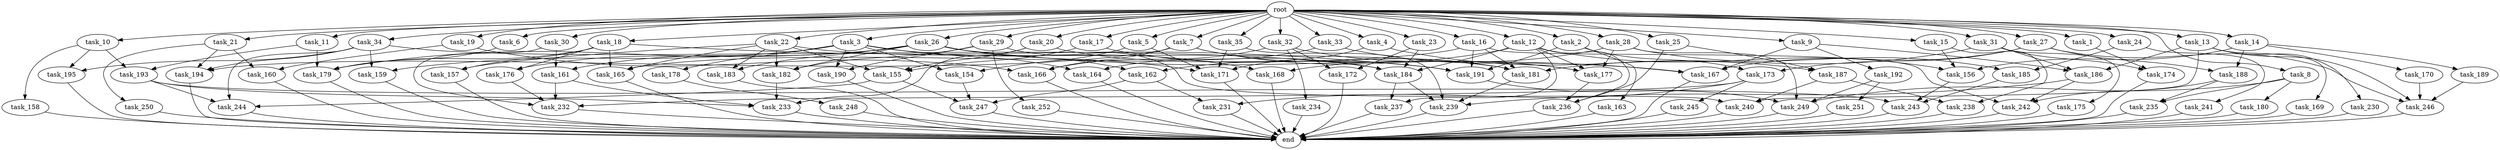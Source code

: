 digraph G {
  root [size="0.000000"];
  task_1 [size="1024.000000"];
  task_2 [size="1024.000000"];
  task_3 [size="1024.000000"];
  task_4 [size="1024.000000"];
  task_5 [size="1024.000000"];
  task_6 [size="1024.000000"];
  task_7 [size="1024.000000"];
  task_8 [size="1024.000000"];
  task_9 [size="1024.000000"];
  task_10 [size="1024.000000"];
  task_11 [size="1024.000000"];
  task_12 [size="1024.000000"];
  task_13 [size="1024.000000"];
  task_14 [size="1024.000000"];
  task_15 [size="1024.000000"];
  task_16 [size="1024.000000"];
  task_17 [size="1024.000000"];
  task_18 [size="1024.000000"];
  task_19 [size="1024.000000"];
  task_20 [size="1024.000000"];
  task_21 [size="1024.000000"];
  task_22 [size="1024.000000"];
  task_23 [size="1024.000000"];
  task_24 [size="1024.000000"];
  task_25 [size="1024.000000"];
  task_26 [size="1024.000000"];
  task_27 [size="1024.000000"];
  task_28 [size="1024.000000"];
  task_29 [size="1024.000000"];
  task_30 [size="1024.000000"];
  task_31 [size="1024.000000"];
  task_32 [size="1024.000000"];
  task_33 [size="1024.000000"];
  task_34 [size="1024.000000"];
  task_35 [size="1024.000000"];
  task_154 [size="1116691496960.000000"];
  task_155 [size="575525617664.000000"];
  task_156 [size="910533066752.000000"];
  task_157 [size="498216206336.000000"];
  task_158 [size="77309411328.000000"];
  task_159 [size="1116691496960.000000"];
  task_160 [size="1279900254208.000000"];
  task_161 [size="343597383680.000000"];
  task_162 [size="730144440320.000000"];
  task_163 [size="77309411328.000000"];
  task_164 [size="970662608896.000000"];
  task_165 [size="635655159808.000000"];
  task_166 [size="1151051235328.000000"];
  task_167 [size="1752346656768.000000"];
  task_168 [size="455266533376.000000"];
  task_169 [size="858993459200.000000"];
  task_170 [size="77309411328.000000"];
  task_171 [size="841813590016.000000"];
  task_172 [size="1073741824000.000000"];
  task_173 [size="936302870528.000000"];
  task_174 [size="730144440320.000000"];
  task_175 [size="309237645312.000000"];
  task_176 [size="498216206336.000000"];
  task_177 [size="1022202216448.000000"];
  task_178 [size="420906795008.000000"];
  task_179 [size="498216206336.000000"];
  task_180 [size="858993459200.000000"];
  task_181 [size="944892805120.000000"];
  task_182 [size="592705486848.000000"];
  task_183 [size="455266533376.000000"];
  task_184 [size="2327872274432.000000"];
  task_185 [size="68719476736.000000"];
  task_186 [size="1477468749824.000000"];
  task_187 [size="343597383680.000000"];
  task_188 [size="936302870528.000000"];
  task_189 [size="77309411328.000000"];
  task_190 [size="558345748480.000000"];
  task_191 [size="369367187456.000000"];
  task_192 [size="309237645312.000000"];
  task_193 [size="154618822656.000000"];
  task_194 [size="1194000908288.000000"];
  task_195 [size="773094113280.000000"];
  task_230 [size="858993459200.000000"];
  task_231 [size="498216206336.000000"];
  task_232 [size="1503238553600.000000"];
  task_233 [size="1125281431552.000000"];
  task_234 [size="214748364800.000000"];
  task_235 [size="1168231104512.000000"];
  task_236 [size="1314259992576.000000"];
  task_237 [size="730144440320.000000"];
  task_238 [size="558345748480.000000"];
  task_239 [size="1116691496960.000000"];
  task_240 [size="1417339207680.000000"];
  task_241 [size="34359738368.000000"];
  task_242 [size="755914244096.000000"];
  task_243 [size="1151051235328.000000"];
  task_244 [size="1769526525952.000000"];
  task_245 [size="77309411328.000000"];
  task_246 [size="2216203124736.000000"];
  task_247 [size="1357209665536.000000"];
  task_248 [size="695784701952.000000"];
  task_249 [size="1786706395136.000000"];
  task_250 [size="420906795008.000000"];
  task_251 [size="34359738368.000000"];
  task_252 [size="137438953472.000000"];
  end [size="0.000000"];

  root -> task_1 [size="1.000000"];
  root -> task_2 [size="1.000000"];
  root -> task_3 [size="1.000000"];
  root -> task_4 [size="1.000000"];
  root -> task_5 [size="1.000000"];
  root -> task_6 [size="1.000000"];
  root -> task_7 [size="1.000000"];
  root -> task_8 [size="1.000000"];
  root -> task_9 [size="1.000000"];
  root -> task_10 [size="1.000000"];
  root -> task_11 [size="1.000000"];
  root -> task_12 [size="1.000000"];
  root -> task_13 [size="1.000000"];
  root -> task_14 [size="1.000000"];
  root -> task_15 [size="1.000000"];
  root -> task_16 [size="1.000000"];
  root -> task_17 [size="1.000000"];
  root -> task_18 [size="1.000000"];
  root -> task_19 [size="1.000000"];
  root -> task_20 [size="1.000000"];
  root -> task_21 [size="1.000000"];
  root -> task_22 [size="1.000000"];
  root -> task_23 [size="1.000000"];
  root -> task_24 [size="1.000000"];
  root -> task_25 [size="1.000000"];
  root -> task_26 [size="1.000000"];
  root -> task_27 [size="1.000000"];
  root -> task_28 [size="1.000000"];
  root -> task_29 [size="1.000000"];
  root -> task_30 [size="1.000000"];
  root -> task_31 [size="1.000000"];
  root -> task_32 [size="1.000000"];
  root -> task_33 [size="1.000000"];
  root -> task_34 [size="1.000000"];
  root -> task_35 [size="1.000000"];
  task_1 -> task_174 [size="411041792.000000"];
  task_2 -> task_163 [size="75497472.000000"];
  task_2 -> task_173 [size="75497472.000000"];
  task_2 -> task_191 [size="75497472.000000"];
  task_3 -> task_154 [size="411041792.000000"];
  task_3 -> task_159 [size="411041792.000000"];
  task_3 -> task_164 [size="411041792.000000"];
  task_3 -> task_168 [size="411041792.000000"];
  task_3 -> task_176 [size="411041792.000000"];
  task_3 -> task_178 [size="411041792.000000"];
  task_3 -> task_190 [size="411041792.000000"];
  task_4 -> task_171 [size="33554432.000000"];
  task_4 -> task_187 [size="33554432.000000"];
  task_5 -> task_154 [size="679477248.000000"];
  task_5 -> task_171 [size="679477248.000000"];
  task_6 -> task_179 [size="301989888.000000"];
  task_7 -> task_166 [size="75497472.000000"];
  task_7 -> task_177 [size="75497472.000000"];
  task_7 -> task_181 [size="75497472.000000"];
  task_7 -> task_194 [size="75497472.000000"];
  task_8 -> task_180 [size="838860800.000000"];
  task_8 -> task_235 [size="838860800.000000"];
  task_8 -> task_249 [size="838860800.000000"];
  task_9 -> task_167 [size="301989888.000000"];
  task_9 -> task_186 [size="301989888.000000"];
  task_9 -> task_192 [size="301989888.000000"];
  task_10 -> task_158 [size="75497472.000000"];
  task_10 -> task_193 [size="75497472.000000"];
  task_10 -> task_195 [size="75497472.000000"];
  task_11 -> task_179 [size="75497472.000000"];
  task_11 -> task_193 [size="75497472.000000"];
  task_12 -> task_156 [size="679477248.000000"];
  task_12 -> task_162 [size="679477248.000000"];
  task_12 -> task_177 [size="679477248.000000"];
  task_12 -> task_184 [size="679477248.000000"];
  task_12 -> task_236 [size="679477248.000000"];
  task_12 -> task_237 [size="679477248.000000"];
  task_13 -> task_169 [size="838860800.000000"];
  task_13 -> task_186 [size="838860800.000000"];
  task_13 -> task_230 [size="838860800.000000"];
  task_13 -> task_240 [size="838860800.000000"];
  task_13 -> task_246 [size="838860800.000000"];
  task_14 -> task_156 [size="75497472.000000"];
  task_14 -> task_170 [size="75497472.000000"];
  task_14 -> task_188 [size="75497472.000000"];
  task_14 -> task_189 [size="75497472.000000"];
  task_15 -> task_156 [size="134217728.000000"];
  task_15 -> task_238 [size="134217728.000000"];
  task_16 -> task_165 [size="134217728.000000"];
  task_16 -> task_181 [size="134217728.000000"];
  task_16 -> task_191 [size="134217728.000000"];
  task_16 -> task_242 [size="134217728.000000"];
  task_17 -> task_155 [size="75497472.000000"];
  task_17 -> task_191 [size="75497472.000000"];
  task_18 -> task_157 [size="75497472.000000"];
  task_18 -> task_165 [size="75497472.000000"];
  task_18 -> task_176 [size="75497472.000000"];
  task_18 -> task_179 [size="75497472.000000"];
  task_18 -> task_191 [size="75497472.000000"];
  task_19 -> task_160 [size="838860800.000000"];
  task_19 -> task_166 [size="838860800.000000"];
  task_20 -> task_155 [size="75497472.000000"];
  task_20 -> task_184 [size="75497472.000000"];
  task_20 -> task_233 [size="75497472.000000"];
  task_21 -> task_160 [size="411041792.000000"];
  task_21 -> task_194 [size="411041792.000000"];
  task_21 -> task_250 [size="411041792.000000"];
  task_22 -> task_155 [size="411041792.000000"];
  task_22 -> task_157 [size="411041792.000000"];
  task_22 -> task_165 [size="411041792.000000"];
  task_22 -> task_181 [size="411041792.000000"];
  task_22 -> task_182 [size="411041792.000000"];
  task_22 -> task_183 [size="411041792.000000"];
  task_23 -> task_172 [size="838860800.000000"];
  task_23 -> task_184 [size="838860800.000000"];
  task_24 -> task_185 [size="33554432.000000"];
  task_24 -> task_241 [size="33554432.000000"];
  task_25 -> task_187 [size="301989888.000000"];
  task_25 -> task_236 [size="301989888.000000"];
  task_26 -> task_161 [size="33554432.000000"];
  task_26 -> task_162 [size="33554432.000000"];
  task_26 -> task_167 [size="33554432.000000"];
  task_26 -> task_171 [size="33554432.000000"];
  task_26 -> task_179 [size="33554432.000000"];
  task_26 -> task_182 [size="33554432.000000"];
  task_26 -> task_183 [size="33554432.000000"];
  task_27 -> task_167 [size="838860800.000000"];
  task_27 -> task_173 [size="838860800.000000"];
  task_27 -> task_188 [size="838860800.000000"];
  task_27 -> task_246 [size="838860800.000000"];
  task_28 -> task_168 [size="33554432.000000"];
  task_28 -> task_177 [size="33554432.000000"];
  task_28 -> task_185 [size="33554432.000000"];
  task_28 -> task_249 [size="33554432.000000"];
  task_29 -> task_182 [size="134217728.000000"];
  task_29 -> task_190 [size="134217728.000000"];
  task_29 -> task_240 [size="134217728.000000"];
  task_29 -> task_252 [size="134217728.000000"];
  task_30 -> task_161 [size="301989888.000000"];
  task_30 -> task_232 [size="301989888.000000"];
  task_31 -> task_174 [size="301989888.000000"];
  task_31 -> task_175 [size="301989888.000000"];
  task_31 -> task_181 [size="301989888.000000"];
  task_31 -> task_186 [size="301989888.000000"];
  task_32 -> task_166 [size="209715200.000000"];
  task_32 -> task_172 [size="209715200.000000"];
  task_32 -> task_177 [size="209715200.000000"];
  task_32 -> task_234 [size="209715200.000000"];
  task_33 -> task_164 [size="536870912.000000"];
  task_33 -> task_167 [size="536870912.000000"];
  task_34 -> task_159 [size="679477248.000000"];
  task_34 -> task_184 [size="679477248.000000"];
  task_34 -> task_194 [size="679477248.000000"];
  task_34 -> task_195 [size="679477248.000000"];
  task_34 -> task_244 [size="679477248.000000"];
  task_35 -> task_171 [size="75497472.000000"];
  task_35 -> task_239 [size="75497472.000000"];
  task_154 -> task_247 [size="75497472.000000"];
  task_155 -> task_244 [size="838860800.000000"];
  task_155 -> task_247 [size="838860800.000000"];
  task_156 -> task_243 [size="75497472.000000"];
  task_157 -> end [size="1.000000"];
  task_158 -> end [size="1.000000"];
  task_159 -> end [size="1.000000"];
  task_160 -> end [size="1.000000"];
  task_161 -> task_232 [size="679477248.000000"];
  task_161 -> task_233 [size="679477248.000000"];
  task_162 -> task_231 [size="411041792.000000"];
  task_162 -> task_247 [size="411041792.000000"];
  task_163 -> end [size="1.000000"];
  task_164 -> end [size="1.000000"];
  task_165 -> end [size="1.000000"];
  task_166 -> end [size="1.000000"];
  task_167 -> end [size="1.000000"];
  task_168 -> end [size="1.000000"];
  task_169 -> end [size="1.000000"];
  task_170 -> task_246 [size="411041792.000000"];
  task_171 -> end [size="1.000000"];
  task_172 -> end [size="1.000000"];
  task_173 -> task_231 [size="75497472.000000"];
  task_173 -> task_232 [size="75497472.000000"];
  task_173 -> task_245 [size="75497472.000000"];
  task_174 -> end [size="1.000000"];
  task_175 -> end [size="1.000000"];
  task_176 -> task_232 [size="411041792.000000"];
  task_177 -> task_236 [size="301989888.000000"];
  task_178 -> task_248 [size="679477248.000000"];
  task_179 -> end [size="1.000000"];
  task_180 -> end [size="1.000000"];
  task_181 -> task_239 [size="679477248.000000"];
  task_182 -> task_233 [size="134217728.000000"];
  task_183 -> end [size="1.000000"];
  task_184 -> task_237 [size="33554432.000000"];
  task_184 -> task_239 [size="33554432.000000"];
  task_185 -> task_243 [size="838860800.000000"];
  task_186 -> task_239 [size="301989888.000000"];
  task_186 -> task_242 [size="301989888.000000"];
  task_187 -> task_238 [size="411041792.000000"];
  task_187 -> task_240 [size="411041792.000000"];
  task_188 -> task_235 [size="301989888.000000"];
  task_188 -> task_242 [size="301989888.000000"];
  task_189 -> task_246 [size="75497472.000000"];
  task_190 -> end [size="1.000000"];
  task_191 -> task_249 [size="838860800.000000"];
  task_192 -> task_249 [size="33554432.000000"];
  task_192 -> task_251 [size="33554432.000000"];
  task_193 -> task_233 [size="209715200.000000"];
  task_193 -> task_243 [size="209715200.000000"];
  task_193 -> task_244 [size="209715200.000000"];
  task_194 -> end [size="1.000000"];
  task_195 -> end [size="1.000000"];
  task_230 -> end [size="1.000000"];
  task_231 -> end [size="1.000000"];
  task_232 -> end [size="1.000000"];
  task_233 -> end [size="1.000000"];
  task_234 -> end [size="1.000000"];
  task_235 -> end [size="1.000000"];
  task_236 -> end [size="1.000000"];
  task_237 -> end [size="1.000000"];
  task_238 -> end [size="1.000000"];
  task_239 -> end [size="1.000000"];
  task_240 -> end [size="1.000000"];
  task_241 -> end [size="1.000000"];
  task_242 -> end [size="1.000000"];
  task_243 -> end [size="1.000000"];
  task_244 -> end [size="1.000000"];
  task_245 -> end [size="1.000000"];
  task_246 -> end [size="1.000000"];
  task_247 -> end [size="1.000000"];
  task_248 -> end [size="1.000000"];
  task_249 -> end [size="1.000000"];
  task_250 -> end [size="1.000000"];
  task_251 -> end [size="1.000000"];
  task_252 -> end [size="1.000000"];
}
